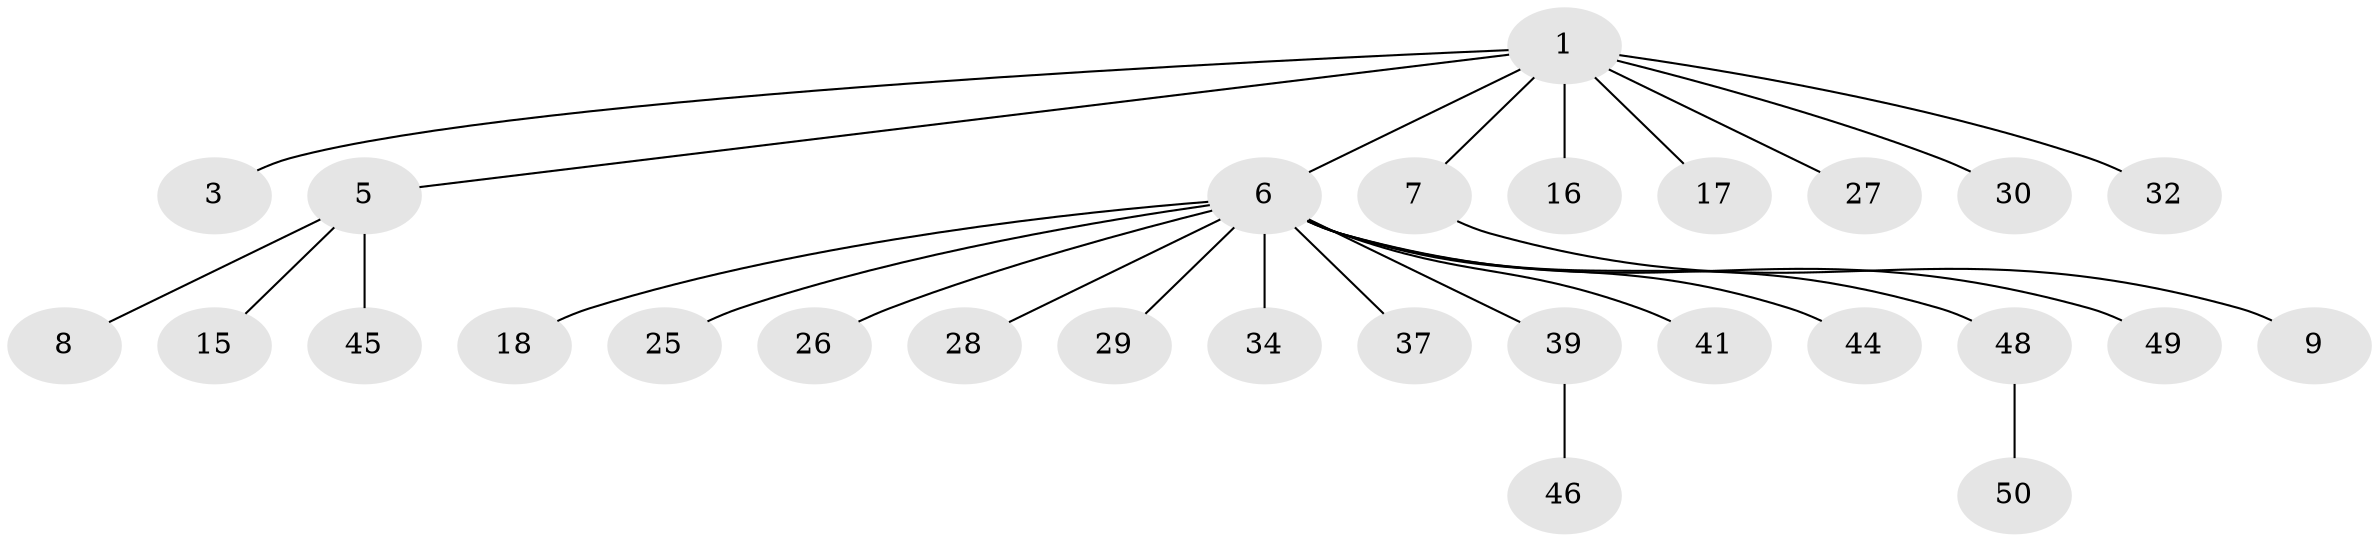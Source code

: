 // original degree distribution, {6: 0.05263157894736842, 3: 0.12280701754385964, 1: 0.5263157894736842, 5: 0.017543859649122806, 4: 0.05263157894736842, 2: 0.22807017543859648}
// Generated by graph-tools (version 1.1) at 2025/15/03/09/25 04:15:39]
// undirected, 28 vertices, 27 edges
graph export_dot {
graph [start="1"]
  node [color=gray90,style=filled];
  1 [super="+2+4+12+10"];
  3;
  5 [super="+38"];
  6 [super="+11+13+20"];
  7;
  8;
  9;
  15;
  16;
  17 [super="+24+33"];
  18;
  25 [super="+36"];
  26;
  27;
  28 [super="+54+31"];
  29;
  30;
  32;
  34 [super="+42+47"];
  37 [super="+43"];
  39;
  41;
  44;
  45;
  46;
  48;
  49;
  50 [super="+52"];
  1 -- 6;
  1 -- 30;
  1 -- 3;
  1 -- 5;
  1 -- 16;
  1 -- 17;
  1 -- 32;
  1 -- 7;
  1 -- 27;
  5 -- 8;
  5 -- 15;
  5 -- 45;
  6 -- 25;
  6 -- 39;
  6 -- 48;
  6 -- 18;
  6 -- 44;
  6 -- 29;
  6 -- 49;
  6 -- 34;
  6 -- 37;
  6 -- 41;
  6 -- 26;
  6 -- 28;
  7 -- 9;
  39 -- 46;
  48 -- 50;
}
